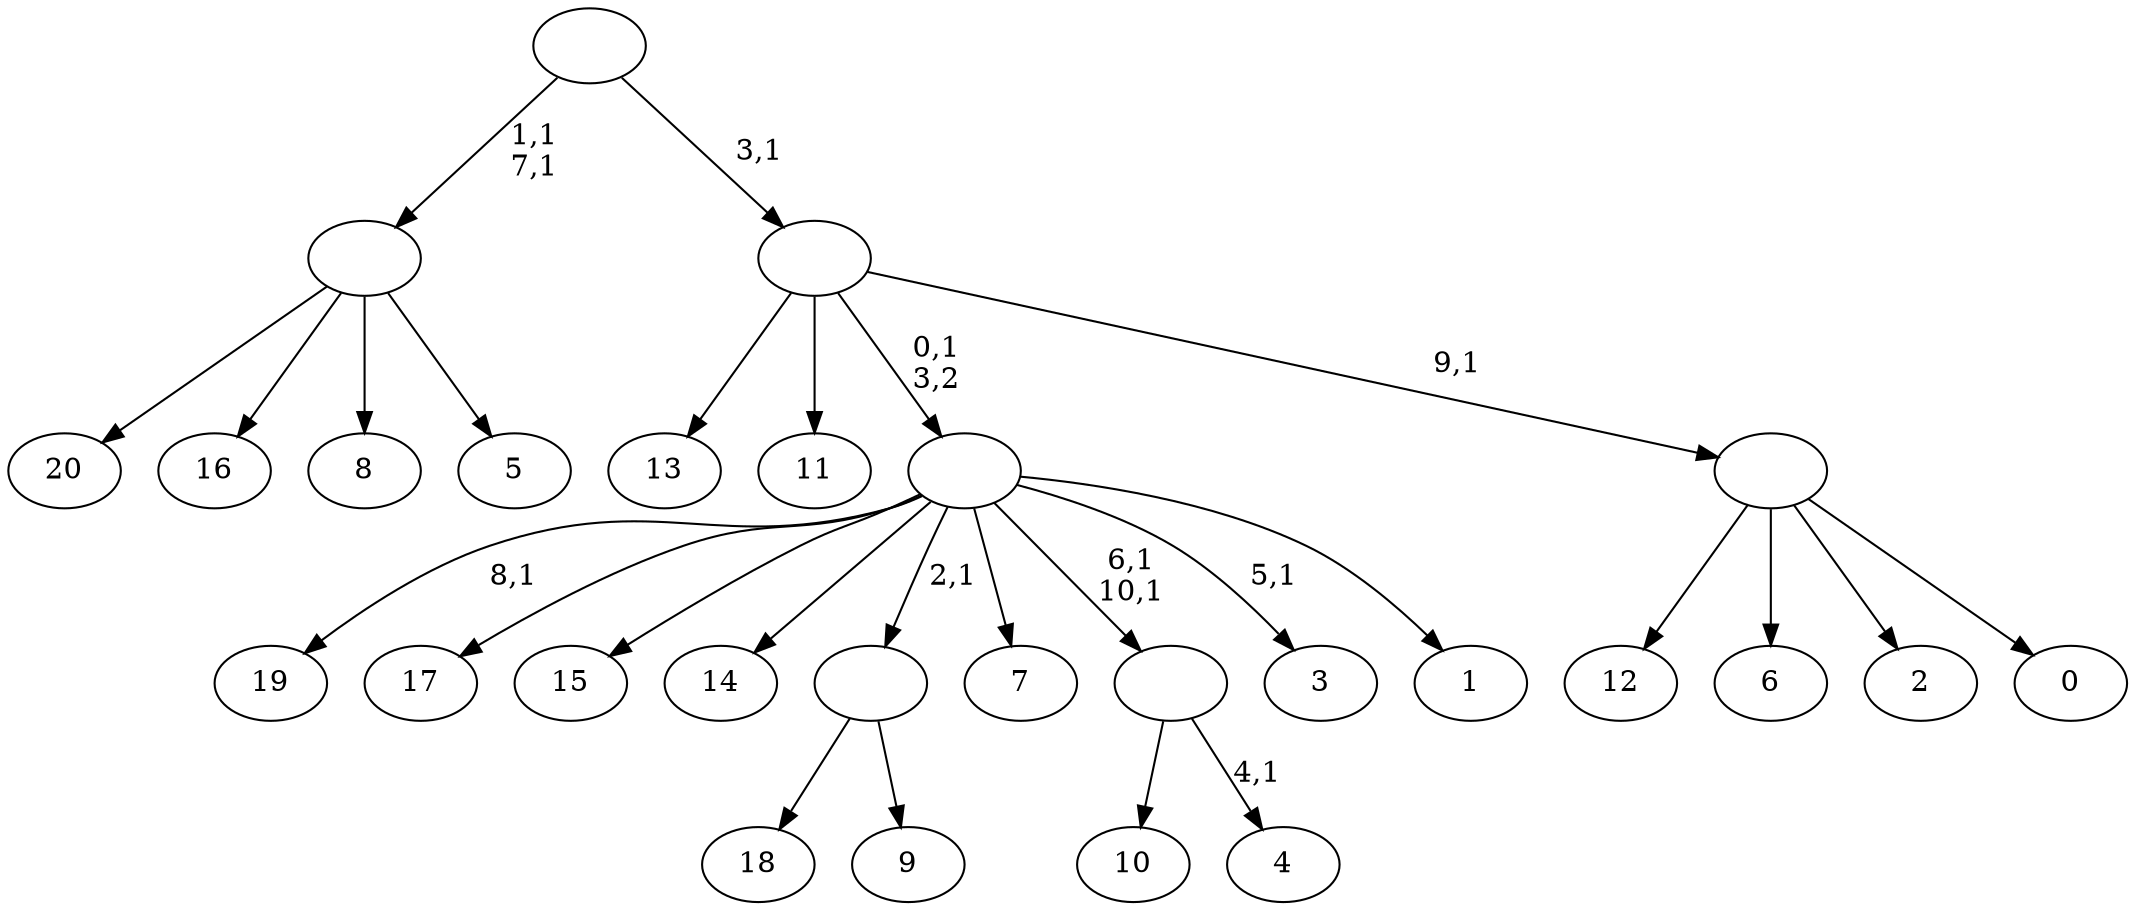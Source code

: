 digraph T {
	32 [label="20"]
	31 [label="19"]
	29 [label="18"]
	28 [label="17"]
	27 [label="16"]
	26 [label="15"]
	25 [label="14"]
	24 [label="13"]
	23 [label="12"]
	22 [label="11"]
	21 [label="10"]
	20 [label="9"]
	19 [label=""]
	18 [label="8"]
	17 [label="7"]
	16 [label="6"]
	15 [label="5"]
	14 [label=""]
	12 [label="4"]
	10 [label=""]
	8 [label="3"]
	6 [label="2"]
	5 [label="1"]
	4 [label=""]
	3 [label="0"]
	2 [label=""]
	1 [label=""]
	0 [label=""]
	19 -> 29 [label=""]
	19 -> 20 [label=""]
	14 -> 32 [label=""]
	14 -> 27 [label=""]
	14 -> 18 [label=""]
	14 -> 15 [label=""]
	10 -> 12 [label="4,1"]
	10 -> 21 [label=""]
	4 -> 8 [label="5,1"]
	4 -> 10 [label="6,1\n10,1"]
	4 -> 31 [label="8,1"]
	4 -> 28 [label=""]
	4 -> 26 [label=""]
	4 -> 25 [label=""]
	4 -> 19 [label="2,1"]
	4 -> 17 [label=""]
	4 -> 5 [label=""]
	2 -> 23 [label=""]
	2 -> 16 [label=""]
	2 -> 6 [label=""]
	2 -> 3 [label=""]
	1 -> 24 [label=""]
	1 -> 22 [label=""]
	1 -> 4 [label="0,1\n3,2"]
	1 -> 2 [label="9,1"]
	0 -> 14 [label="1,1\n7,1"]
	0 -> 1 [label="3,1"]
}
